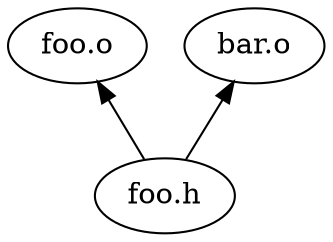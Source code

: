 digraph G {
	foo_o [label="foo.o"];
	bar_o [label="bar.o"];
	foo_h [label="foo.h"];
	foo_o -> {foo_h} [dir="back"];
	bar_o -> {foo_h} [dir="back"];
}
